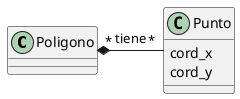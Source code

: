@startuml

class Poligono
class Punto{
    cord_x
    cord_y
}

Poligono "*" *- "*" Punto : tiene

@enduml